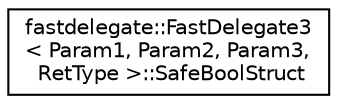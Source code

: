 digraph "Graphical Class Hierarchy"
{
 // INTERACTIVE_SVG=YES
  edge [fontname="Helvetica",fontsize="10",labelfontname="Helvetica",labelfontsize="10"];
  node [fontname="Helvetica",fontsize="10",shape=record];
  rankdir="LR";
  Node1 [label="fastdelegate::FastDelegate3\l\< Param1, Param2, Param3,\l RetType \>::SafeBoolStruct",height=0.2,width=0.4,color="black", fillcolor="white", style="filled",URL="$structfastdelegate_1_1FastDelegate3_1_1SafeBoolStruct.html"];
}
